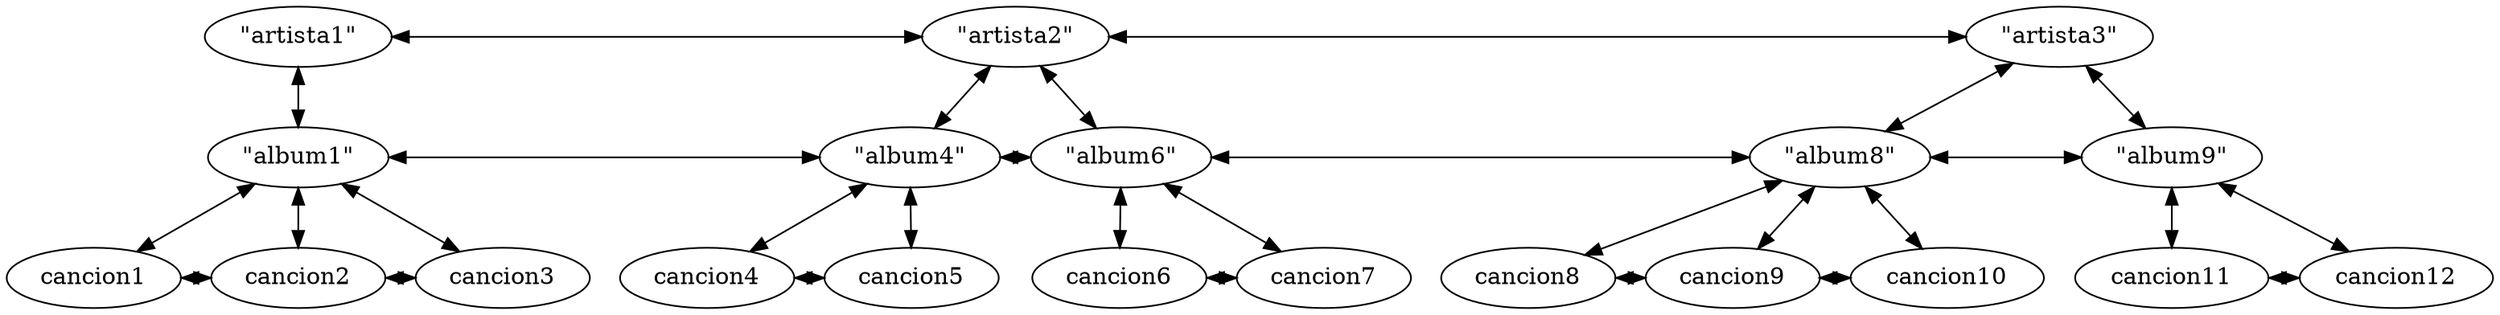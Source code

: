 digraph ejemplo2 {
	0 [label="\"artista1\""]
	1 [label="\"artista2\""]
	0 -> 1 [constraint=false dir=both]
	2 [label="\"artista3\""]
	1 -> 2 [constraint=false dir=both]
	3 [label="\"album1\""]
	0 -> 3 [dir=both]
	4 [label="\"album4\""]
	1 -> 4 [dir=both]
	3 -> 4 [constraint=false dir=both]
	5 [label="\"album6\""]
	1 -> 5 [dir=both]
	4 -> 5 [constraint=false dir=both]
	6 [label="\"album8\""]
	2 -> 6 [dir=both]
	5 -> 6 [constraint=false dir=both]
	7 [label="\"album9\""]
	2 -> 7 [dir=both]
	6 -> 7 [constraint=false dir=both]
	8 [label=cancion1]
	3 -> 8 [dir=both]
	9 [label=cancion2]
	3 -> 9 [dir=both]
	8 -> 9 [constraint=false dir=both]
	10 [label=cancion3]
	3 -> 10 [dir=both]
	9 -> 10 [constraint=false dir=both]
	11 [label=cancion4]
	4 -> 11 [dir=both]
	12 [label=cancion5]
	4 -> 12 [dir=both]
	11 -> 12 [constraint=false dir=both]
	13 [label=cancion6]
	5 -> 13 [dir=both]
	14 [label=cancion7]
	5 -> 14 [dir=both]
	13 -> 14 [constraint=false dir=both]
	15 [label=cancion8]
	6 -> 15 [dir=both]
	16 [label=cancion9]
	6 -> 16 [dir=both]
	15 -> 16 [constraint=false dir=both]
	17 [label=cancion10]
	6 -> 17 [dir=both]
	16 -> 17 [constraint=false dir=both]
	18 [label=cancion11]
	7 -> 18 [dir=both]
	19 [label=cancion12]
	7 -> 19 [dir=both]
	18 -> 19 [constraint=false dir=both]
}
